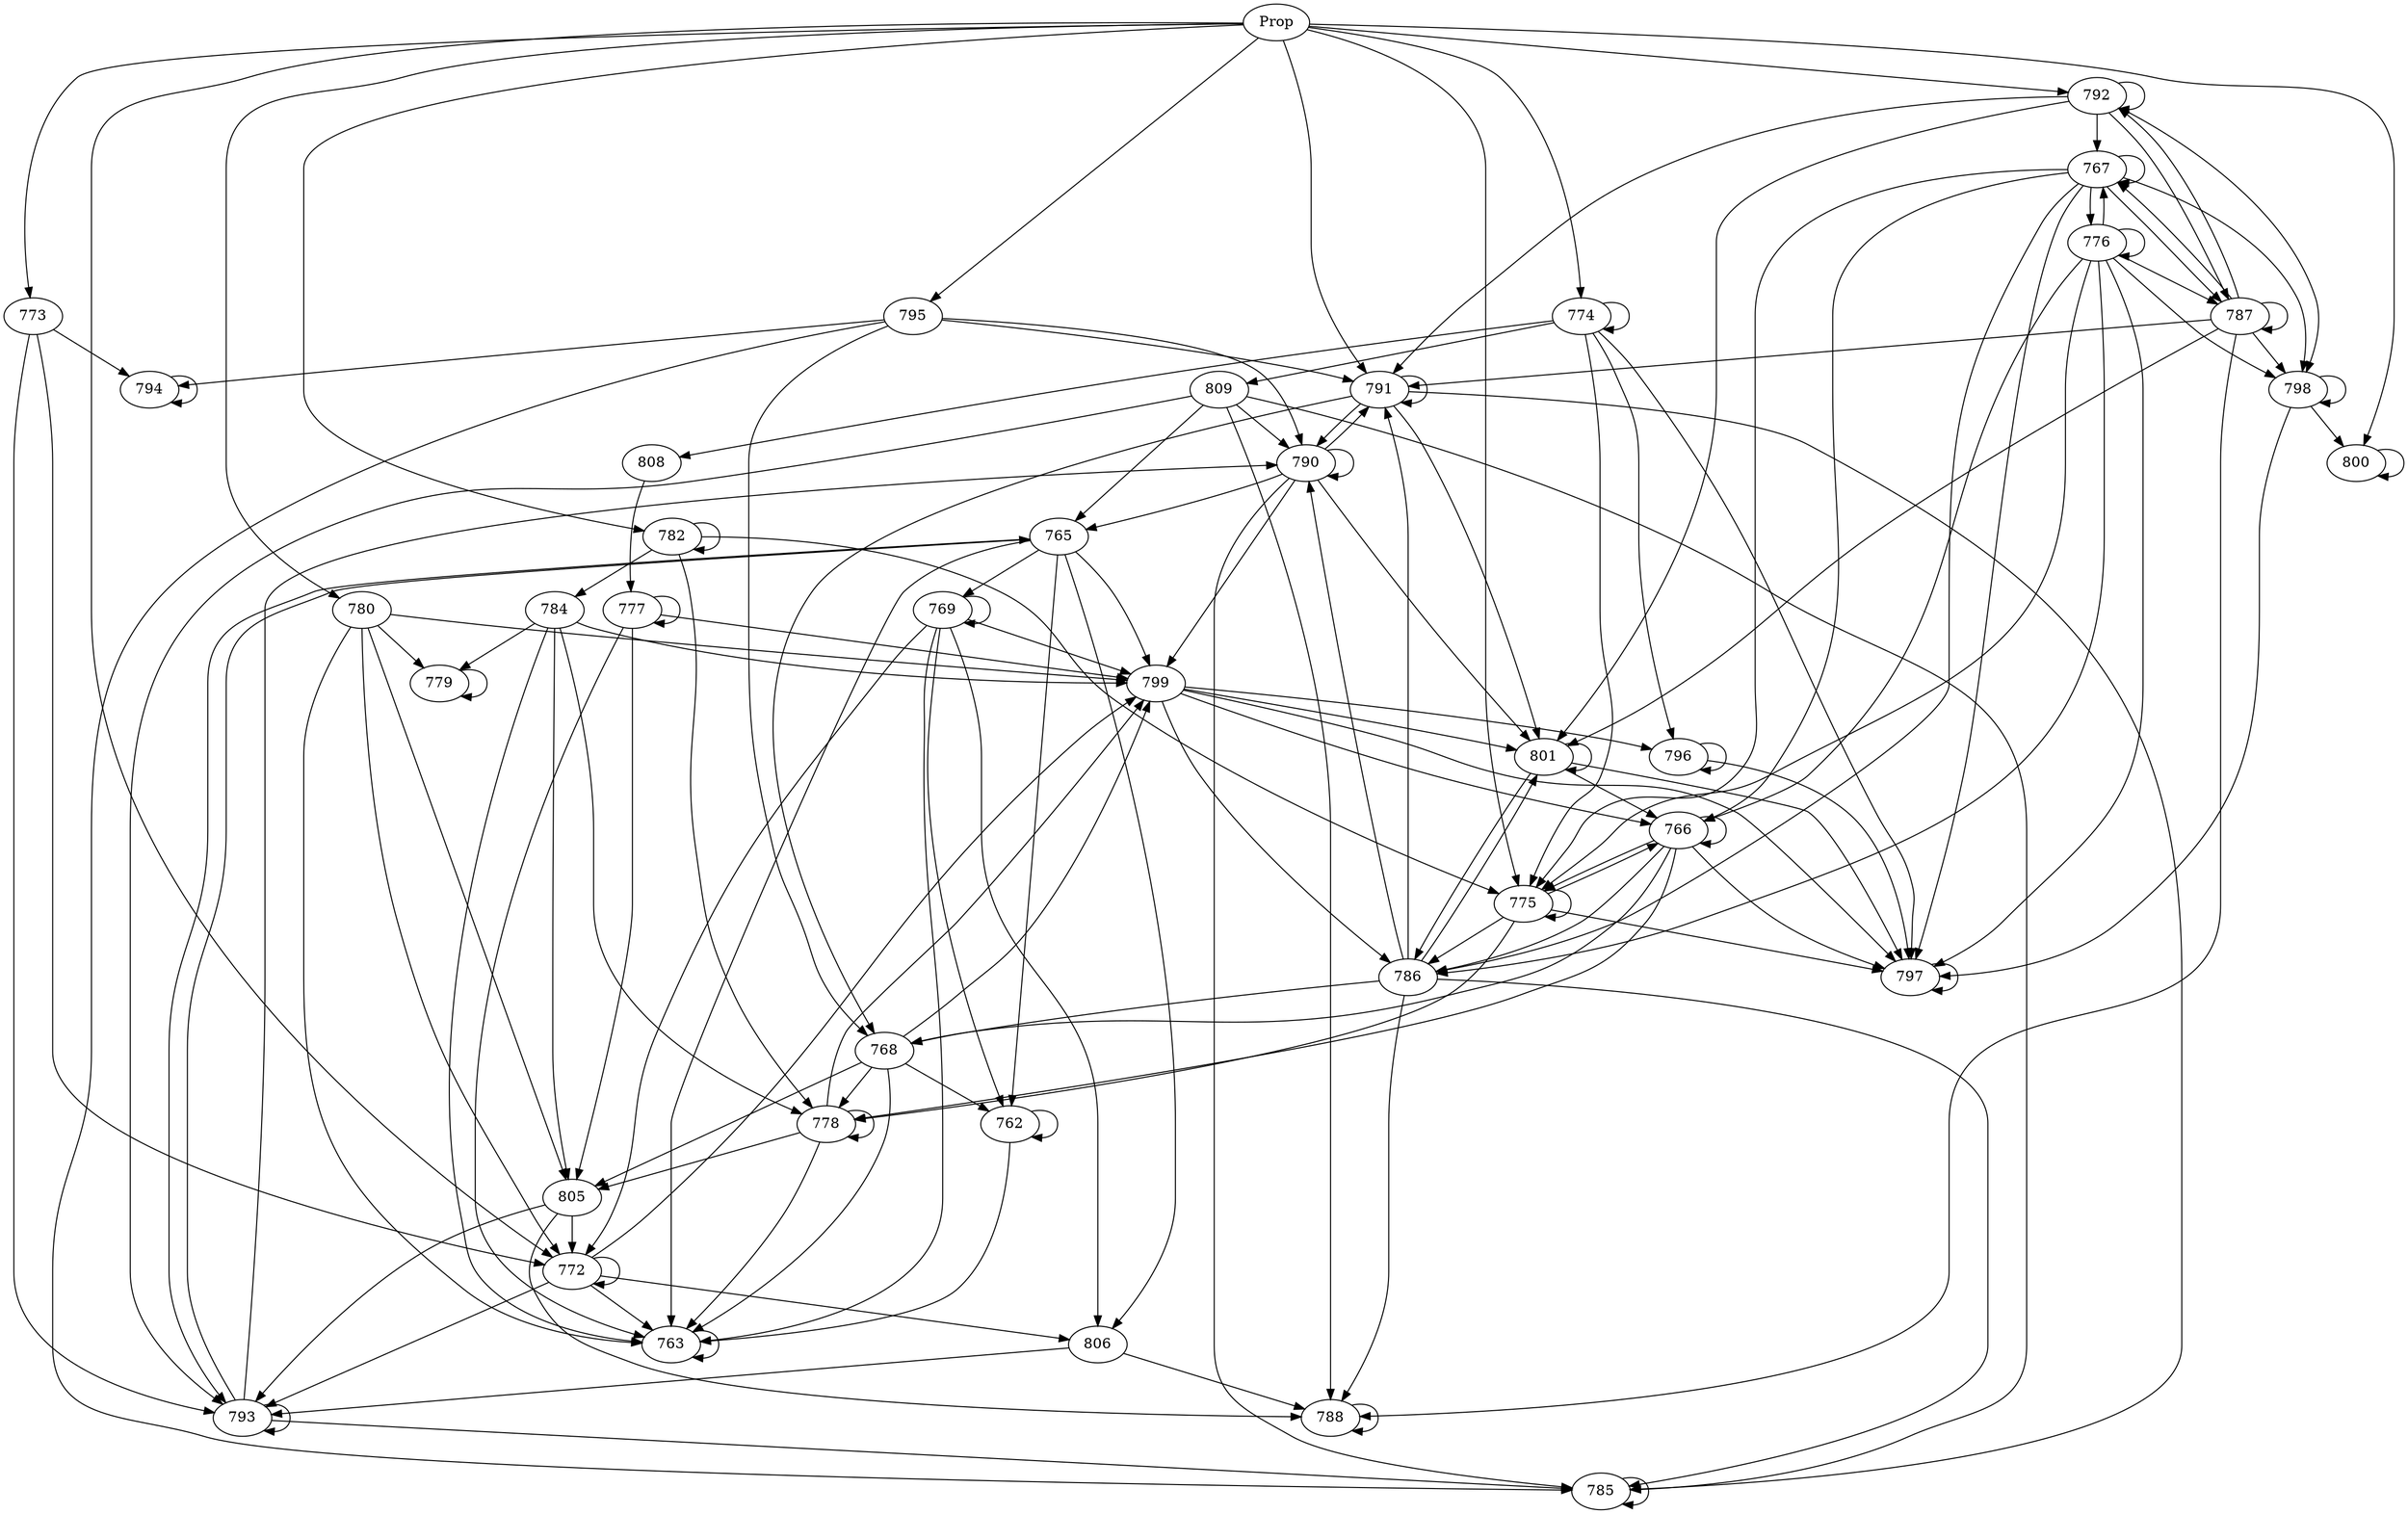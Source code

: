 // Induction Graph of ./tests/visarbiter
digraph{
  Prop -> 791
  Prop -> 774
  Prop -> 772
  Prop -> 795
  Prop -> 780
  Prop -> 773
  Prop -> 775
  Prop -> 800
  Prop -> 792
  Prop -> 782
  791 -> 791
  791 -> 785
  791 -> 790
  791 -> 801
  791 -> 768
  774 -> 774
  774 -> 796
  774 -> 775
  774 -> 797
  774 -> 808
  774 -> 809
  772 -> 763
  772 -> 772
  772 -> 806
  772 -> 793
  772 -> 799
  795 -> 791
  795 -> 785
  795 -> 790
  795 -> 794
  795 -> 768
  780 -> 763
  780 -> 772
  780 -> 799
  780 -> 805
  780 -> 779
  773 -> 794
  773 -> 772
  773 -> 793
  775 -> 778
  775 -> 766
  775 -> 786
  775 -> 775
  775 -> 797
  800 -> 800
  792 -> 767
  792 -> 791
  792 -> 787
  792 -> 798
  792 -> 801
  792 -> 792
  782 -> 784
  782 -> 778
  782 -> 782
  782 -> 775
  785 -> 785
  790 -> 791
  790 -> 785
  790 -> 790
  790 -> 801
  790 -> 799
  790 -> 765
  801 -> 797
  801 -> 801
  801 -> 766
  801 -> 786
  768 -> 763
  768 -> 778
  768 -> 762
  768 -> 799
  768 -> 805
  796 -> 797
  796 -> 796
  797 -> 797
  808 -> 777
  809 -> 785
  809 -> 793
  809 -> 788
  809 -> 790
  809 -> 765
  763 -> 763
  806 -> 788
  806 -> 793
  793 -> 790
  793 -> 785
  793 -> 765
  793 -> 793
  799 -> 796
  799 -> 766
  799 -> 801
  799 -> 786
  799 -> 797
  794 -> 794
  805 -> 788
  805 -> 772
  805 -> 793
  779 -> 779
  778 -> 805
  778 -> 763
  778 -> 778
  778 -> 799
  766 -> 778
  766 -> 766
  766 -> 786
  766 -> 775
  766 -> 768
  766 -> 797
  786 -> 791
  786 -> 785
  786 -> 788
  786 -> 790
  786 -> 801
  786 -> 768
  767 -> 767
  767 -> 787
  767 -> 776
  767 -> 766
  767 -> 798
  767 -> 786
  767 -> 775
  767 -> 797
  787 -> 767
  787 -> 791
  787 -> 787
  787 -> 788
  787 -> 798
  787 -> 801
  787 -> 792
  798 -> 797
  798 -> 798
  798 -> 800
  784 -> 763
  784 -> 778
  784 -> 799
  784 -> 805
  784 -> 779
  765 -> 763
  765 -> 762
  765 -> 806
  765 -> 793
  765 -> 799
  765 -> 769
  762 -> 763
  762 -> 762
  777 -> 805
  777 -> 763
  777 -> 777
  777 -> 799
  788 -> 788
  776 -> 767
  776 -> 787
  776 -> 776
  776 -> 766
  776 -> 798
  776 -> 786
  776 -> 775
  776 -> 797
  769 -> 763
  769 -> 762
  769 -> 772
  769 -> 806
  769 -> 799
  769 -> 769
}